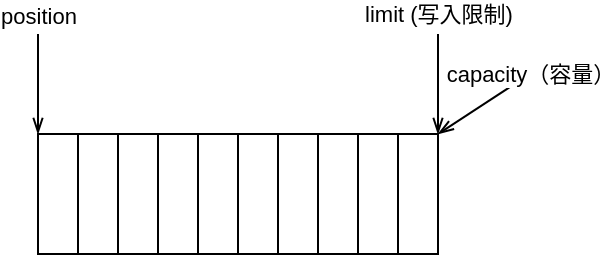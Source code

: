 <mxfile version="14.6.13" type="device"><diagram id="0tdz8S4HIKp4KXHT4FNv" name="第 1 页"><mxGraphModel dx="1086" dy="966" grid="1" gridSize="10" guides="1" tooltips="1" connect="1" arrows="1" fold="1" page="1" pageScale="1" pageWidth="827" pageHeight="1169" math="0" shadow="0"><root><mxCell id="0"/><mxCell id="1" parent="0"/><mxCell id="PH2K3h_BoaguGqVauJQA-1" value="" style="rounded=0;whiteSpace=wrap;html=1;" vertex="1" parent="1"><mxGeometry x="321" y="520" width="20" height="60" as="geometry"/></mxCell><mxCell id="PH2K3h_BoaguGqVauJQA-2" value="" style="rounded=0;whiteSpace=wrap;html=1;" vertex="1" parent="1"><mxGeometry x="341" y="520" width="20" height="60" as="geometry"/></mxCell><mxCell id="PH2K3h_BoaguGqVauJQA-3" value="" style="rounded=0;whiteSpace=wrap;html=1;" vertex="1" parent="1"><mxGeometry x="381" y="520" width="20" height="60" as="geometry"/></mxCell><mxCell id="PH2K3h_BoaguGqVauJQA-4" value="" style="rounded=0;whiteSpace=wrap;html=1;" vertex="1" parent="1"><mxGeometry x="361" y="520" width="20" height="60" as="geometry"/></mxCell><mxCell id="PH2K3h_BoaguGqVauJQA-5" value="" style="rounded=0;whiteSpace=wrap;html=1;" vertex="1" parent="1"><mxGeometry x="401" y="520" width="20" height="60" as="geometry"/></mxCell><mxCell id="PH2K3h_BoaguGqVauJQA-6" value="" style="rounded=0;whiteSpace=wrap;html=1;" vertex="1" parent="1"><mxGeometry x="441" y="520" width="20" height="60" as="geometry"/></mxCell><mxCell id="PH2K3h_BoaguGqVauJQA-7" value="" style="rounded=0;whiteSpace=wrap;html=1;" vertex="1" parent="1"><mxGeometry x="421" y="520" width="20" height="60" as="geometry"/></mxCell><mxCell id="PH2K3h_BoaguGqVauJQA-8" value="" style="rounded=0;whiteSpace=wrap;html=1;" vertex="1" parent="1"><mxGeometry x="461" y="520" width="20" height="60" as="geometry"/></mxCell><mxCell id="PH2K3h_BoaguGqVauJQA-11" value="" style="rounded=0;whiteSpace=wrap;html=1;" vertex="1" parent="1"><mxGeometry x="481" y="520" width="20" height="60" as="geometry"/></mxCell><mxCell id="PH2K3h_BoaguGqVauJQA-12" value="" style="rounded=0;whiteSpace=wrap;html=1;" vertex="1" parent="1"><mxGeometry x="501" y="520" width="20" height="60" as="geometry"/></mxCell><mxCell id="PH2K3h_BoaguGqVauJQA-14" value="position" style="endArrow=openThin;html=1;entryX=0;entryY=0;entryDx=0;entryDy=0;endFill=0;labelPosition=center;verticalLabelPosition=middle;align=center;verticalAlign=bottom;" edge="1" parent="1" target="PH2K3h_BoaguGqVauJQA-1"><mxGeometry x="-1" width="50" height="50" relative="1" as="geometry"><mxPoint x="321" y="470" as="sourcePoint"/><mxPoint x="447" y="780" as="targetPoint"/><mxPoint as="offset"/></mxGeometry></mxCell><mxCell id="PH2K3h_BoaguGqVauJQA-15" value="limit (写入限制)" style="endArrow=openThin;html=1;entryX=1;entryY=0;entryDx=0;entryDy=0;endFill=0;" edge="1" parent="1" target="PH2K3h_BoaguGqVauJQA-12"><mxGeometry x="-1" y="-10" width="50" height="50" relative="1" as="geometry"><mxPoint x="521" y="470" as="sourcePoint"/><mxPoint x="331" y="530" as="targetPoint"/><mxPoint x="10" y="-10" as="offset"/></mxGeometry></mxCell><mxCell id="PH2K3h_BoaguGqVauJQA-16" value="capacity（容量）" style="endArrow=openThin;html=1;entryX=1;entryY=0;entryDx=0;entryDy=0;endFill=0;" edge="1" parent="1" target="PH2K3h_BoaguGqVauJQA-12"><mxGeometry x="-1" width="50" height="50" relative="1" as="geometry"><mxPoint x="567" y="490" as="sourcePoint"/><mxPoint x="531" y="530" as="targetPoint"/><mxPoint as="offset"/></mxGeometry></mxCell></root></mxGraphModel></diagram></mxfile>